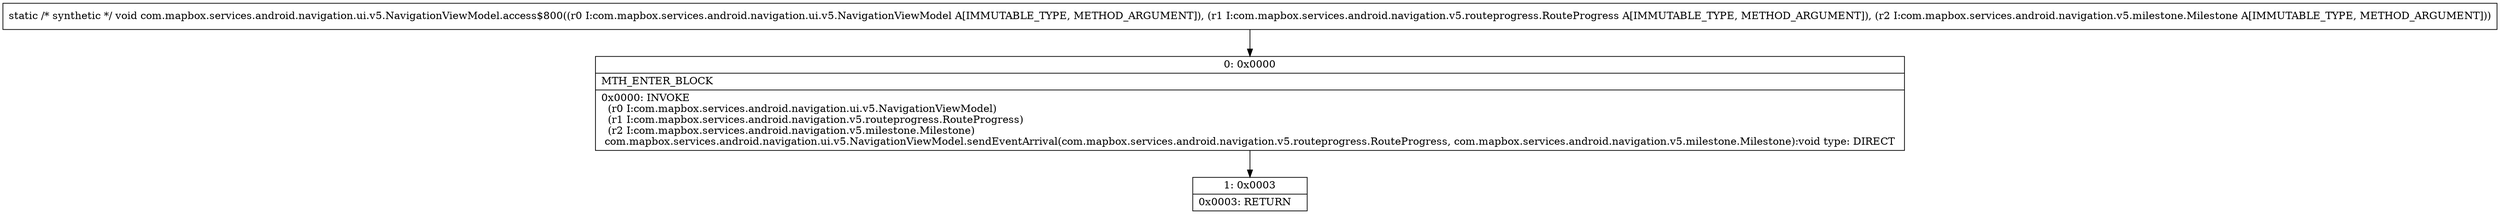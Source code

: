 digraph "CFG forcom.mapbox.services.android.navigation.ui.v5.NavigationViewModel.access$800(Lcom\/mapbox\/services\/android\/navigation\/ui\/v5\/NavigationViewModel;Lcom\/mapbox\/services\/android\/navigation\/v5\/routeprogress\/RouteProgress;Lcom\/mapbox\/services\/android\/navigation\/v5\/milestone\/Milestone;)V" {
Node_0 [shape=record,label="{0\:\ 0x0000|MTH_ENTER_BLOCK\l|0x0000: INVOKE  \l  (r0 I:com.mapbox.services.android.navigation.ui.v5.NavigationViewModel)\l  (r1 I:com.mapbox.services.android.navigation.v5.routeprogress.RouteProgress)\l  (r2 I:com.mapbox.services.android.navigation.v5.milestone.Milestone)\l com.mapbox.services.android.navigation.ui.v5.NavigationViewModel.sendEventArrival(com.mapbox.services.android.navigation.v5.routeprogress.RouteProgress, com.mapbox.services.android.navigation.v5.milestone.Milestone):void type: DIRECT \l}"];
Node_1 [shape=record,label="{1\:\ 0x0003|0x0003: RETURN   \l}"];
MethodNode[shape=record,label="{static \/* synthetic *\/ void com.mapbox.services.android.navigation.ui.v5.NavigationViewModel.access$800((r0 I:com.mapbox.services.android.navigation.ui.v5.NavigationViewModel A[IMMUTABLE_TYPE, METHOD_ARGUMENT]), (r1 I:com.mapbox.services.android.navigation.v5.routeprogress.RouteProgress A[IMMUTABLE_TYPE, METHOD_ARGUMENT]), (r2 I:com.mapbox.services.android.navigation.v5.milestone.Milestone A[IMMUTABLE_TYPE, METHOD_ARGUMENT])) }"];
MethodNode -> Node_0;
Node_0 -> Node_1;
}

